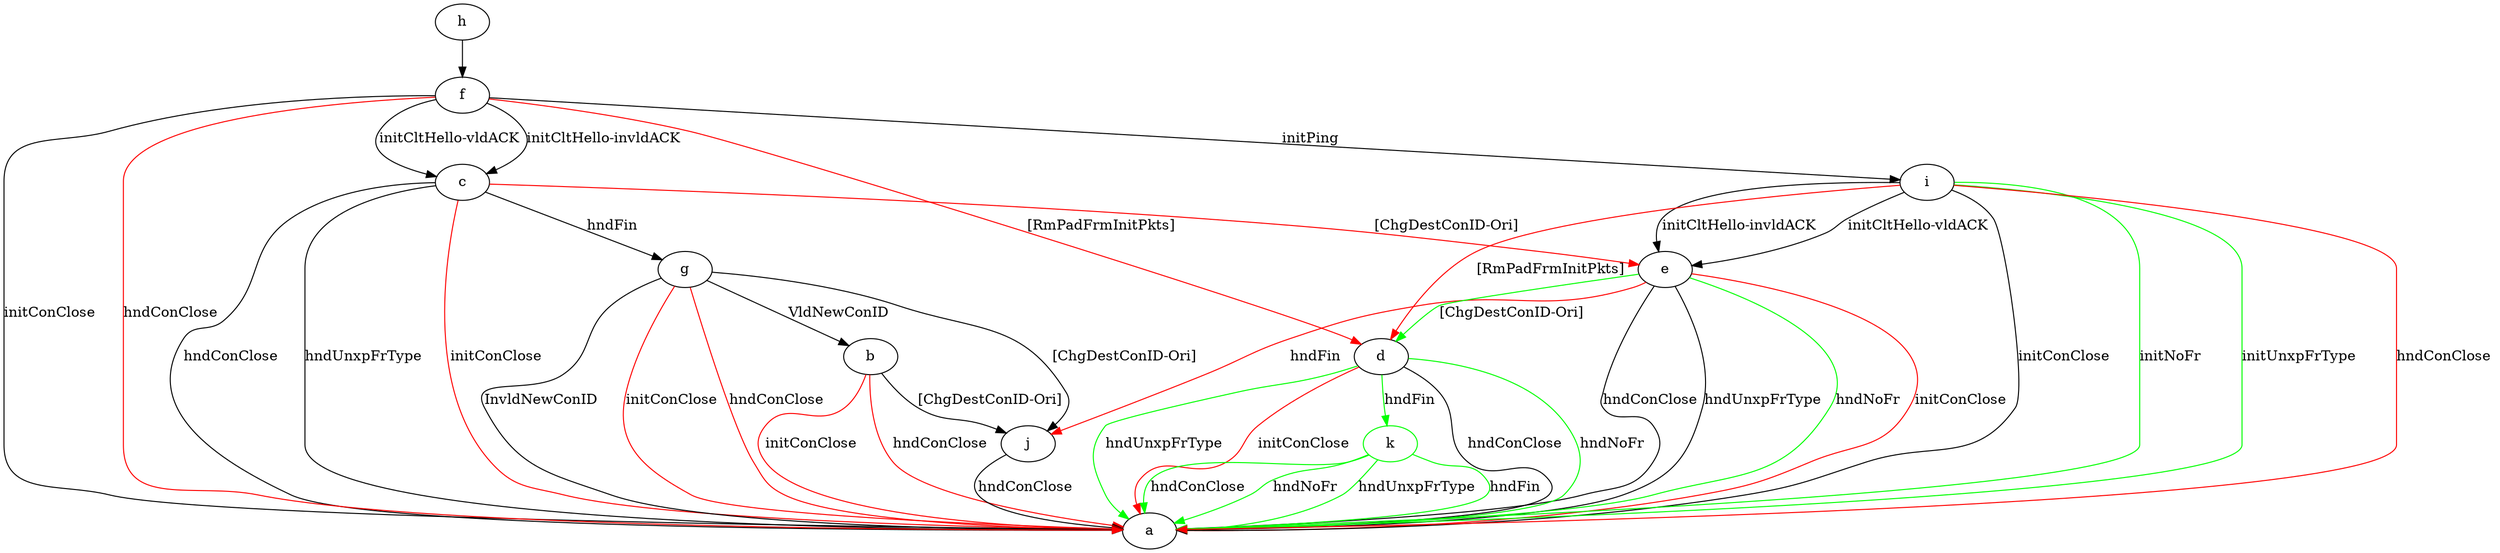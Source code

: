 digraph "" {
	b -> a	[key=0,
		color=red,
		label="initConClose "];
	b -> a	[key=1,
		color=red,
		label="hndConClose "];
	b -> j	[key=0,
		label="[ChgDestConID-Ori] "];
	c -> a	[key=0,
		label="hndConClose "];
	c -> a	[key=1,
		label="hndUnxpFrType "];
	c -> a	[key=2,
		color=red,
		label="initConClose "];
	c -> e	[key=0,
		color=red,
		label="[ChgDestConID-Ori] "];
	c -> g	[key=0,
		label="hndFin "];
	d -> a	[key=0,
		label="hndConClose "];
	d -> a	[key=1,
		color=green,
		label="hndNoFr "];
	d -> a	[key=2,
		color=green,
		label="hndUnxpFrType "];
	d -> a	[key=3,
		color=red,
		label="initConClose "];
	k	[color=green];
	d -> k	[key=0,
		color=green,
		label="hndFin "];
	e -> a	[key=0,
		label="hndConClose "];
	e -> a	[key=1,
		label="hndUnxpFrType "];
	e -> a	[key=2,
		color=green,
		label="hndNoFr "];
	e -> a	[key=3,
		color=red,
		label="initConClose "];
	e -> d	[key=0,
		color=green,
		label="[ChgDestConID-Ori] "];
	e -> j	[key=0,
		color=red,
		label="hndFin "];
	f -> a	[key=0,
		label="initConClose "];
	f -> a	[key=1,
		color=red,
		label="hndConClose "];
	f -> c	[key=0,
		label="initCltHello-vldACK "];
	f -> c	[key=1,
		label="initCltHello-invldACK "];
	f -> d	[key=0,
		color=red,
		label="[RmPadFrmInitPkts] "];
	f -> i	[key=0,
		label="initPing "];
	g -> a	[key=0,
		label="InvldNewConID "];
	g -> a	[key=1,
		color=red,
		label="initConClose "];
	g -> a	[key=2,
		color=red,
		label="hndConClose "];
	g -> b	[key=0,
		label="VldNewConID "];
	g -> j	[key=0,
		label="[ChgDestConID-Ori] "];
	h -> f	[key=0];
	i -> a	[key=0,
		label="initConClose "];
	i -> a	[key=1,
		color=green,
		label="initNoFr "];
	i -> a	[key=2,
		color=green,
		label="initUnxpFrType "];
	i -> a	[key=3,
		color=red,
		label="hndConClose "];
	i -> d	[key=0,
		color=red,
		label="[RmPadFrmInitPkts] "];
	i -> e	[key=0,
		label="initCltHello-vldACK "];
	i -> e	[key=1,
		label="initCltHello-invldACK "];
	j -> a	[key=0,
		label="hndConClose "];
	k -> a	[key=0,
		color=green,
		label="hndFin "];
	k -> a	[key=1,
		color=green,
		label="hndConClose "];
	k -> a	[key=2,
		color=green,
		label="hndNoFr "];
	k -> a	[key=3,
		color=green,
		label="hndUnxpFrType "];
}
